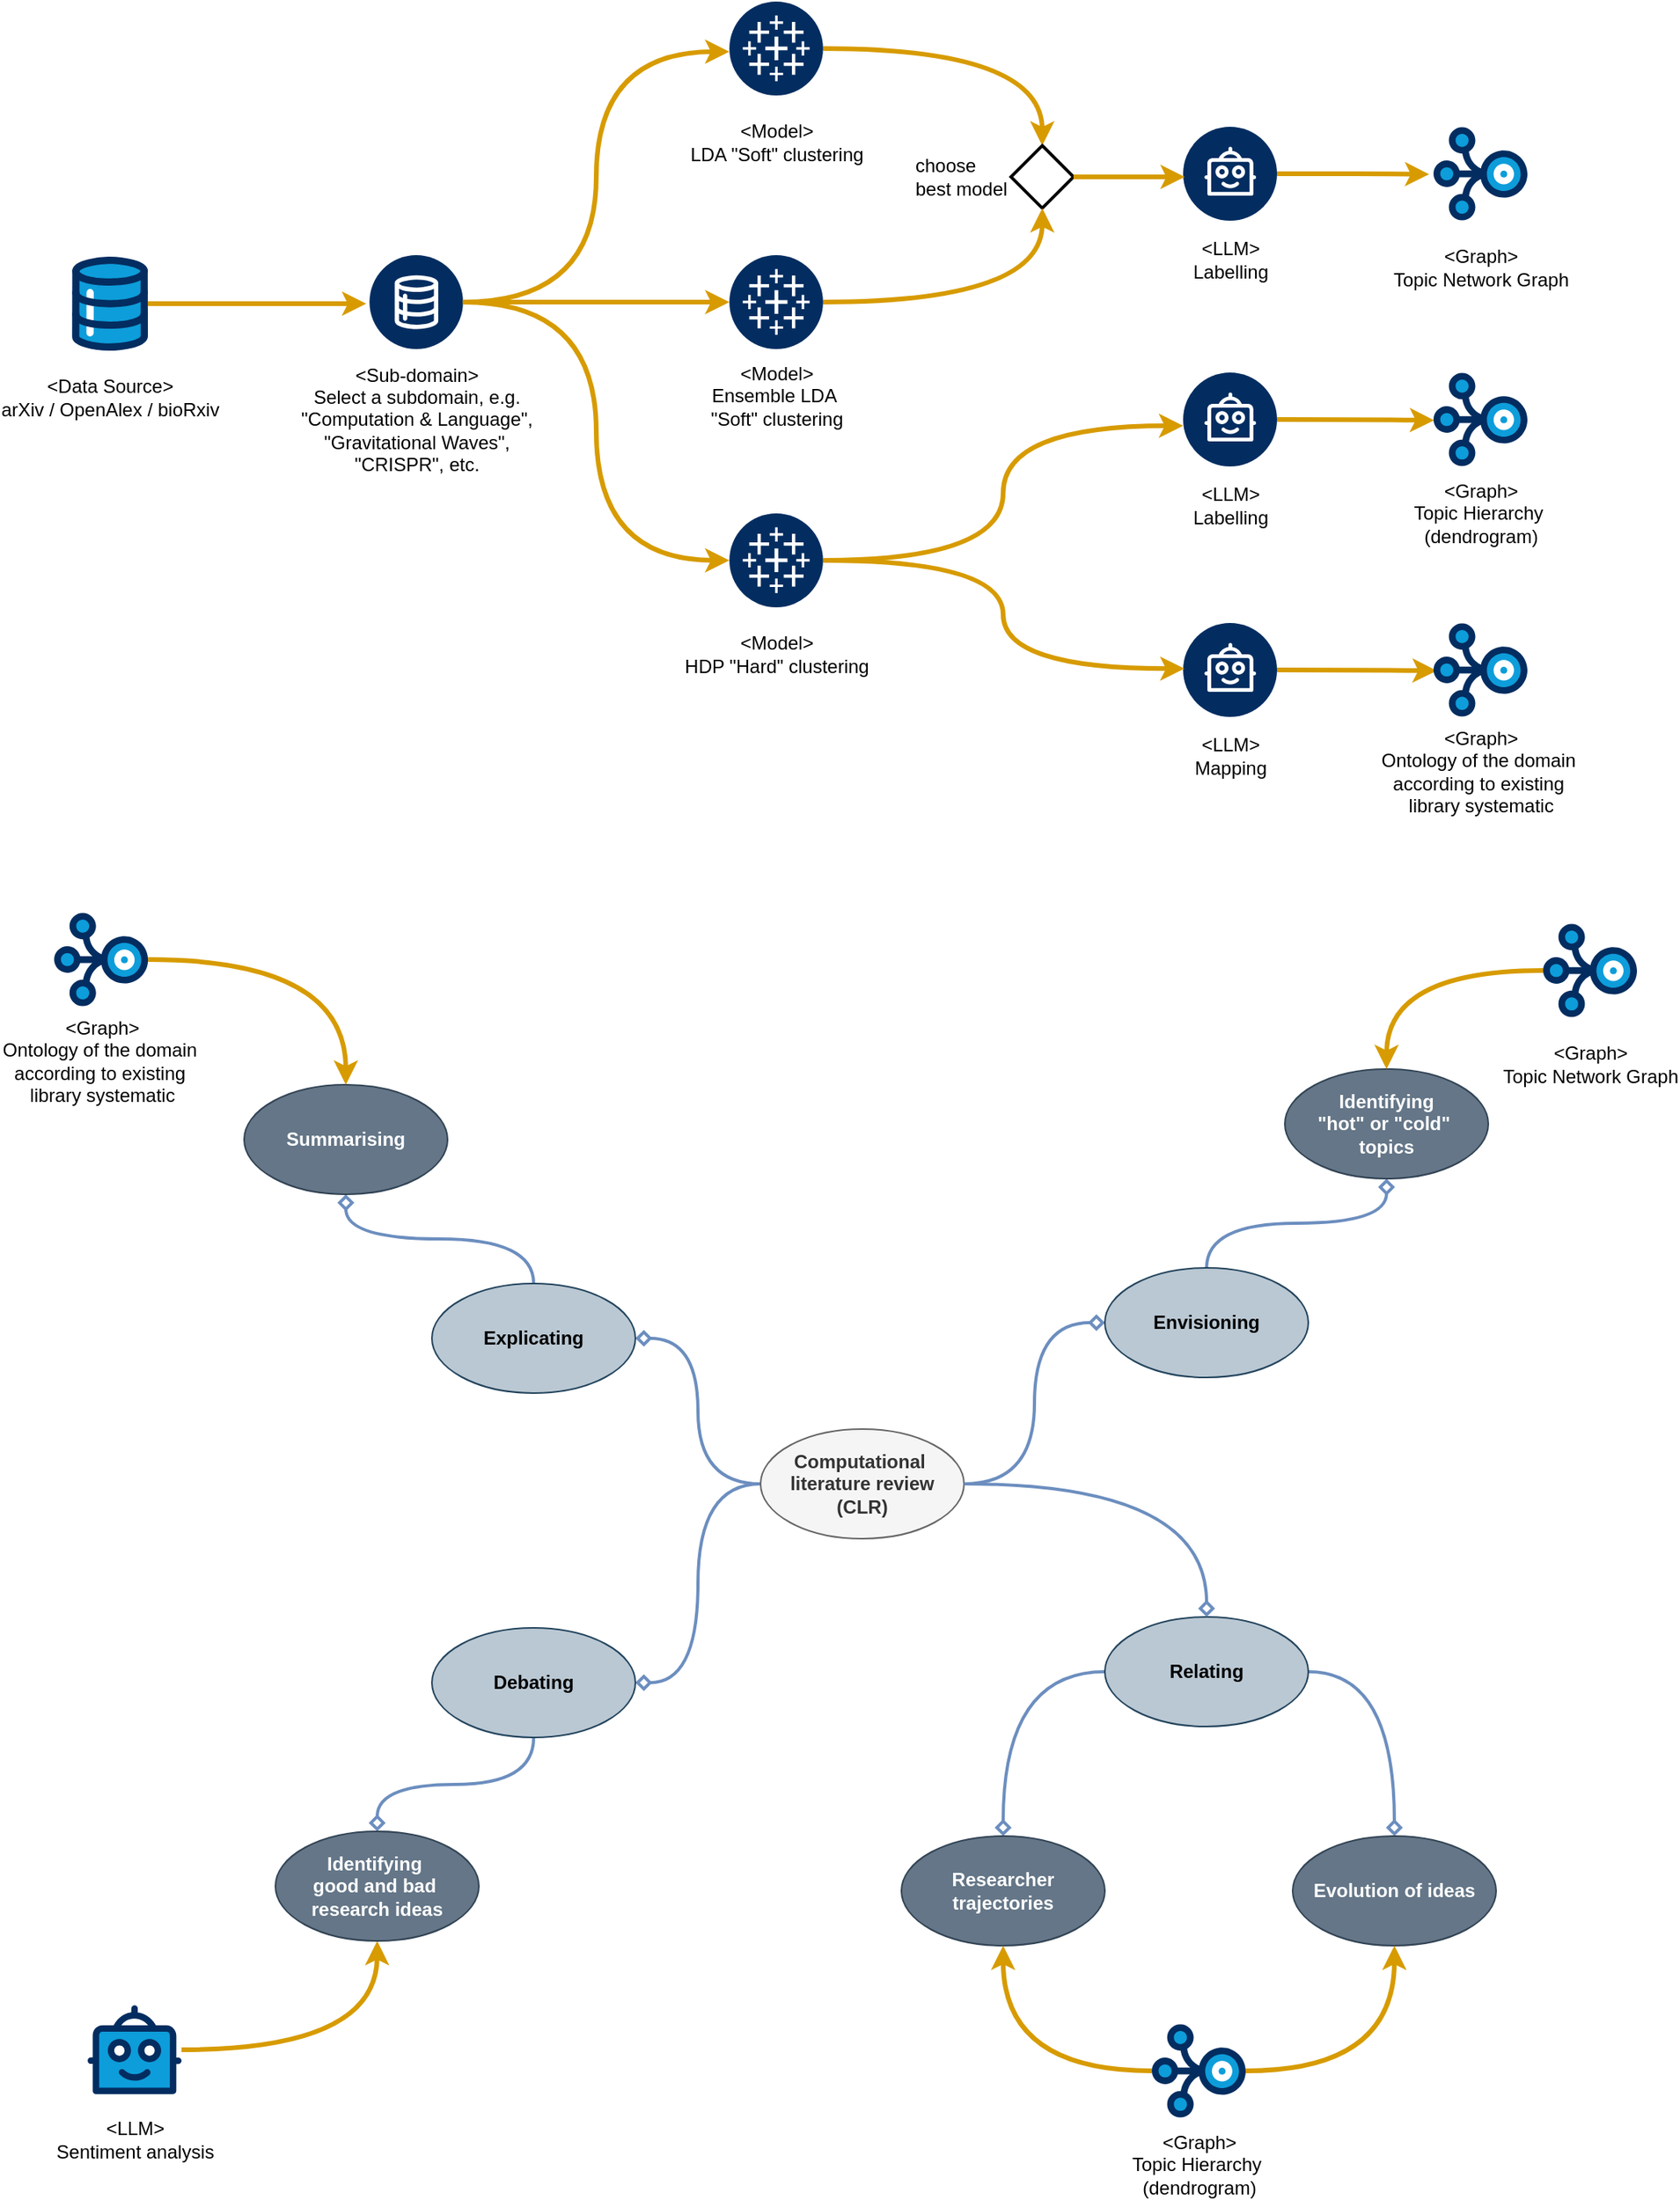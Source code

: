 <mxfile version="24.6.3" type="device">
  <diagram name="Seite-1" id="2-wBpT7mCzbCMWG4dMQq">
    <mxGraphModel dx="1637" dy="1306" grid="1" gridSize="10" guides="1" tooltips="1" connect="1" arrows="1" fold="1" page="1" pageScale="1" pageWidth="1169" pageHeight="1654" math="0" shadow="0">
      <root>
        <mxCell id="0" />
        <mxCell id="1" parent="0" />
        <mxCell id="qY6olwv1gNWJPyVqWQlO-2" value="&lt;div&gt;&amp;lt;Data Source&amp;gt;&lt;/div&gt;&lt;div&gt;arXiv / OpenAlex / bioRxiv&lt;br&gt;&lt;/div&gt;" style="verticalLabelPosition=bottom;aspect=fixed;html=1;shape=mxgraph.salesforce.data;" vertex="1" parent="1">
          <mxGeometry x="60" y="331" width="48.6" height="60" as="geometry" />
        </mxCell>
        <mxCell id="qY6olwv1gNWJPyVqWQlO-3" value="&lt;div&gt;&amp;lt;Sub-domain&amp;gt;&lt;/div&gt;&lt;div&gt;Select a subdomain, e.g.&lt;/div&gt;&lt;div&gt;&quot;Computation &amp;amp; Language&quot;,&lt;/div&gt;&lt;div&gt;&quot;Gravitational Waves&quot;,&lt;/div&gt;&lt;div&gt;&quot;CRISPR&quot;, etc.&lt;/div&gt;" style="verticalLabelPosition=bottom;aspect=fixed;html=1;shape=mxgraph.salesforce.data2;spacingTop=29;" vertex="1" parent="1">
          <mxGeometry x="250" y="330" width="60" height="60" as="geometry" />
        </mxCell>
        <mxCell id="qY6olwv1gNWJPyVqWQlO-6" style="edgeStyle=orthogonalEdgeStyle;rounded=0;orthogonalLoop=1;jettySize=auto;html=1;entryX=-0.035;entryY=0.517;entryDx=0;entryDy=0;entryPerimeter=0;curved=1;strokeWidth=3;fillColor=#ffe6cc;strokeColor=#d79b00;" edge="1" parent="1" source="qY6olwv1gNWJPyVqWQlO-2" target="qY6olwv1gNWJPyVqWQlO-3">
          <mxGeometry relative="1" as="geometry" />
        </mxCell>
        <mxCell id="qY6olwv1gNWJPyVqWQlO-16" style="edgeStyle=orthogonalEdgeStyle;rounded=0;orthogonalLoop=1;jettySize=auto;html=1;entryX=0.5;entryY=0;entryDx=0;entryDy=0;curved=1;strokeWidth=3;fillColor=#ffe6cc;strokeColor=#d79b00;" edge="1" parent="1" source="qY6olwv1gNWJPyVqWQlO-33" target="qY6olwv1gNWJPyVqWQlO-32">
          <mxGeometry relative="1" as="geometry">
            <mxPoint x="549.887" y="190" as="sourcePoint" />
          </mxGeometry>
        </mxCell>
        <mxCell id="qY6olwv1gNWJPyVqWQlO-21" value="&lt;div&gt;&amp;lt;LLM&amp;gt;&lt;/div&gt;&lt;div&gt;Labelling&lt;br&gt;&lt;/div&gt;" style="verticalLabelPosition=bottom;aspect=fixed;html=1;shape=mxgraph.salesforce.bots2;spacingTop=-10;" vertex="1" parent="1">
          <mxGeometry x="770" y="248" width="60" height="60" as="geometry" />
        </mxCell>
        <mxCell id="qY6olwv1gNWJPyVqWQlO-22" value="&lt;div&gt;&amp;lt;LLM&amp;gt;&lt;/div&gt;&lt;div&gt;Labelling&lt;br&gt;&lt;/div&gt;" style="verticalLabelPosition=bottom;aspect=fixed;html=1;shape=mxgraph.salesforce.bots2;spacingTop=-10;" vertex="1" parent="1">
          <mxGeometry x="770" y="405" width="60" height="60" as="geometry" />
        </mxCell>
        <mxCell id="qY6olwv1gNWJPyVqWQlO-23" value="&lt;div&gt;&amp;lt;LLM&amp;gt;&lt;/div&gt;&lt;div&gt;Mapping&lt;br&gt;&lt;/div&gt;" style="verticalLabelPosition=bottom;aspect=fixed;html=1;shape=mxgraph.salesforce.bots2;spacingTop=-10;" vertex="1" parent="1">
          <mxGeometry x="770" y="565" width="60" height="60" as="geometry" />
        </mxCell>
        <mxCell id="qY6olwv1gNWJPyVqWQlO-24" style="edgeStyle=orthogonalEdgeStyle;rounded=0;orthogonalLoop=1;jettySize=auto;html=1;entryX=-0.001;entryY=0.533;entryDx=0;entryDy=0;entryPerimeter=0;curved=1;strokeWidth=3;fillColor=#ffe6cc;strokeColor=#d79b00;" edge="1" parent="1" source="qY6olwv1gNWJPyVqWQlO-3" target="qY6olwv1gNWJPyVqWQlO-33">
          <mxGeometry relative="1" as="geometry">
            <mxPoint x="491.01" y="194.02" as="targetPoint" />
          </mxGeometry>
        </mxCell>
        <mxCell id="qY6olwv1gNWJPyVqWQlO-25" style="edgeStyle=orthogonalEdgeStyle;rounded=0;orthogonalLoop=1;jettySize=auto;html=1;strokeWidth=3;fillColor=#ffe6cc;strokeColor=#d79b00;" edge="1" parent="1" source="qY6olwv1gNWJPyVqWQlO-3" target="qY6olwv1gNWJPyVqWQlO-34">
          <mxGeometry relative="1" as="geometry">
            <mxPoint x="450" y="360" as="targetPoint" />
          </mxGeometry>
        </mxCell>
        <mxCell id="qY6olwv1gNWJPyVqWQlO-27" style="edgeStyle=orthogonalEdgeStyle;rounded=0;orthogonalLoop=1;jettySize=auto;html=1;entryX=0.034;entryY=0.509;entryDx=0;entryDy=0;entryPerimeter=0;curved=1;strokeWidth=3;fillColor=#ffe6cc;strokeColor=#d79b00;" edge="1" parent="1" source="qY6olwv1gNWJPyVqWQlO-23" target="qY6olwv1gNWJPyVqWQlO-40">
          <mxGeometry relative="1" as="geometry">
            <mxPoint x="848.98" y="596.015" as="targetPoint" />
          </mxGeometry>
        </mxCell>
        <mxCell id="qY6olwv1gNWJPyVqWQlO-28" style="edgeStyle=orthogonalEdgeStyle;rounded=0;orthogonalLoop=1;jettySize=auto;html=1;entryX=0;entryY=0.567;entryDx=0;entryDy=0;entryPerimeter=0;curved=1;strokeWidth=3;fillColor=#ffe6cc;strokeColor=#d79b00;" edge="1" parent="1" source="qY6olwv1gNWJPyVqWQlO-36" target="qY6olwv1gNWJPyVqWQlO-22">
          <mxGeometry relative="1" as="geometry">
            <mxPoint x="549.887" y="520" as="sourcePoint" />
          </mxGeometry>
        </mxCell>
        <mxCell id="qY6olwv1gNWJPyVqWQlO-29" style="edgeStyle=orthogonalEdgeStyle;rounded=0;orthogonalLoop=1;jettySize=auto;html=1;entryX=0.006;entryY=0.509;entryDx=0;entryDy=0;entryPerimeter=0;curved=1;strokeWidth=3;fillColor=#ffe6cc;strokeColor=#d79b00;" edge="1" parent="1" source="qY6olwv1gNWJPyVqWQlO-22" target="qY6olwv1gNWJPyVqWQlO-41">
          <mxGeometry relative="1" as="geometry">
            <mxPoint x="850" y="429.971" as="targetPoint" />
          </mxGeometry>
        </mxCell>
        <mxCell id="qY6olwv1gNWJPyVqWQlO-32" value="&lt;div align=&quot;left&quot;&gt;&lt;span style=&quot;background-color: rgb(255, 255, 255);&quot;&gt;choose&amp;nbsp;&lt;/span&gt;&lt;/div&gt;&lt;div align=&quot;left&quot;&gt;&lt;span style=&quot;background-color: rgb(255, 255, 255);&quot;&gt;best model&lt;/span&gt;&lt;/div&gt;" style="rhombus;html=1;strokeWidth=2;spacingRight=0;align=left;spacingLeft=-63;" vertex="1" parent="1">
          <mxGeometry x="660" y="260" width="40" height="40" as="geometry" />
        </mxCell>
        <mxCell id="qY6olwv1gNWJPyVqWQlO-33" value="&lt;div&gt;&amp;lt;Model&amp;gt;&lt;/div&gt;&lt;div&gt;LDA &quot;Soft&quot; clustering&lt;br&gt;&lt;/div&gt;" style="verticalLabelPosition=bottom;aspect=fixed;html=1;shape=mxgraph.salesforce.analytics2;" vertex="1" parent="1">
          <mxGeometry x="480" y="168" width="60" height="60" as="geometry" />
        </mxCell>
        <mxCell id="qY6olwv1gNWJPyVqWQlO-44" style="edgeStyle=orthogonalEdgeStyle;rounded=0;orthogonalLoop=1;jettySize=auto;html=1;entryX=0.5;entryY=1;entryDx=0;entryDy=0;curved=1;strokeWidth=3;fillColor=#ffe6cc;strokeColor=#d79b00;" edge="1" parent="1" source="qY6olwv1gNWJPyVqWQlO-34" target="qY6olwv1gNWJPyVqWQlO-32">
          <mxGeometry relative="1" as="geometry" />
        </mxCell>
        <mxCell id="qY6olwv1gNWJPyVqWQlO-34" value="&lt;div&gt;&amp;lt;Model&amp;gt;&lt;/div&gt;&lt;div&gt;Ensemble LDA&amp;nbsp;&lt;/div&gt;&lt;div&gt;&quot;Soft&quot; clustering&lt;br&gt;&lt;/div&gt;" style="verticalLabelPosition=bottom;aspect=fixed;html=1;shape=mxgraph.salesforce.analytics2;" vertex="1" parent="1">
          <mxGeometry x="480" y="330" width="60" height="60" as="geometry" />
        </mxCell>
        <mxCell id="qY6olwv1gNWJPyVqWQlO-36" value="&lt;div&gt;&amp;lt;Model&amp;gt;&lt;/div&gt;&lt;div&gt;HDP &quot;Hard&quot; clustering&lt;br&gt;&lt;/div&gt;" style="verticalLabelPosition=bottom;aspect=fixed;html=1;shape=mxgraph.salesforce.analytics2;fillColor=none;strokeColor=#CC00CC;" vertex="1" parent="1">
          <mxGeometry x="480" y="495" width="60" height="60" as="geometry" />
        </mxCell>
        <mxCell id="qY6olwv1gNWJPyVqWQlO-37" style="edgeStyle=orthogonalEdgeStyle;rounded=0;orthogonalLoop=1;jettySize=auto;html=1;entryX=-0.001;entryY=0.5;entryDx=0;entryDy=0;entryPerimeter=0;curved=1;strokeWidth=3;fillColor=#ffe6cc;strokeColor=#d79b00;" edge="1" parent="1" source="qY6olwv1gNWJPyVqWQlO-3" target="qY6olwv1gNWJPyVqWQlO-36">
          <mxGeometry relative="1" as="geometry" />
        </mxCell>
        <mxCell id="qY6olwv1gNWJPyVqWQlO-39" style="edgeStyle=orthogonalEdgeStyle;rounded=0;orthogonalLoop=1;jettySize=auto;html=1;entryX=0.014;entryY=0.486;entryDx=0;entryDy=0;entryPerimeter=0;curved=1;fillColor=#ffe6cc;strokeColor=#d79b00;strokeWidth=3;" edge="1" parent="1" source="qY6olwv1gNWJPyVqWQlO-36" target="qY6olwv1gNWJPyVqWQlO-23">
          <mxGeometry relative="1" as="geometry" />
        </mxCell>
        <mxCell id="qY6olwv1gNWJPyVqWQlO-40" value="&lt;div&gt;&amp;lt;Graph&amp;gt;&lt;/div&gt;&lt;div&gt;Ontology of the domain&amp;nbsp;&lt;/div&gt;&lt;div&gt;according to existing&amp;nbsp;&lt;/div&gt;&lt;div&gt;library systematic&lt;/div&gt;" style="verticalLabelPosition=bottom;aspect=fixed;html=1;shape=mxgraph.salesforce.stream;spacingTop=10;" vertex="1" parent="1">
          <mxGeometry x="930" y="565" width="60" height="60" as="geometry" />
        </mxCell>
        <mxCell id="qY6olwv1gNWJPyVqWQlO-41" value="&lt;div&gt;&amp;lt;Graph&amp;gt;&lt;/div&gt;&lt;div&gt;Topic Hierarchy&amp;nbsp;&lt;/div&gt;&lt;div&gt;(dendrogram)&lt;/div&gt;" style="verticalLabelPosition=bottom;aspect=fixed;html=1;shape=mxgraph.salesforce.stream;" vertex="1" parent="1">
          <mxGeometry x="930" y="405" width="60" height="60" as="geometry" />
        </mxCell>
        <mxCell id="qY6olwv1gNWJPyVqWQlO-42" value="&lt;div&gt;&amp;lt;Graph&amp;gt;&lt;/div&gt;Topic Network Graph" style="verticalLabelPosition=bottom;aspect=fixed;html=1;shape=mxgraph.salesforce.stream;" vertex="1" parent="1">
          <mxGeometry x="930" y="248" width="60" height="60" as="geometry" />
        </mxCell>
        <mxCell id="qY6olwv1gNWJPyVqWQlO-45" style="edgeStyle=orthogonalEdgeStyle;rounded=0;orthogonalLoop=1;jettySize=auto;html=1;entryX=0.017;entryY=0.534;entryDx=0;entryDy=0;entryPerimeter=0;strokeWidth=3;fillColor=#ffe6cc;strokeColor=#d79b00;" edge="1" parent="1" source="qY6olwv1gNWJPyVqWQlO-32" target="qY6olwv1gNWJPyVqWQlO-21">
          <mxGeometry relative="1" as="geometry" />
        </mxCell>
        <mxCell id="qY6olwv1gNWJPyVqWQlO-46" style="edgeStyle=orthogonalEdgeStyle;rounded=0;orthogonalLoop=1;jettySize=auto;html=1;entryX=-0.046;entryY=0.506;entryDx=0;entryDy=0;entryPerimeter=0;strokeWidth=3;fillColor=#ffe6cc;strokeColor=#d79b00;" edge="1" parent="1" source="qY6olwv1gNWJPyVqWQlO-21" target="qY6olwv1gNWJPyVqWQlO-42">
          <mxGeometry relative="1" as="geometry" />
        </mxCell>
        <mxCell id="qY6olwv1gNWJPyVqWQlO-50" style="edgeStyle=orthogonalEdgeStyle;rounded=0;orthogonalLoop=1;jettySize=auto;html=1;startArrow=none;endArrow=diamond;segment=10;curved=1;sourcePerimeterSpacing=0;targetPerimeterSpacing=0;entryX=1;entryY=0.5;entryDx=0;entryDy=0;strokeWidth=2;fillColor=#dae8fc;strokeColor=#6c8ebf;startFill=0;endFill=0;" edge="1" parent="1" source="qY6olwv1gNWJPyVqWQlO-47" target="qY6olwv1gNWJPyVqWQlO-48">
          <mxGeometry relative="1" as="geometry" />
        </mxCell>
        <mxCell id="qY6olwv1gNWJPyVqWQlO-56" style="edgeStyle=orthogonalEdgeStyle;rounded=0;orthogonalLoop=1;jettySize=auto;html=1;startArrow=none;endArrow=diamond;segment=10;curved=1;sourcePerimeterSpacing=0;targetPerimeterSpacing=0;entryX=0;entryY=0.5;entryDx=0;entryDy=0;endFill=0;strokeWidth=2;fillColor=#dae8fc;strokeColor=#6c8ebf;" edge="1" parent="1" source="qY6olwv1gNWJPyVqWQlO-47" target="qY6olwv1gNWJPyVqWQlO-55">
          <mxGeometry relative="1" as="geometry" />
        </mxCell>
        <mxCell id="qY6olwv1gNWJPyVqWQlO-71" style="edgeStyle=orthogonalEdgeStyle;rounded=0;orthogonalLoop=1;jettySize=auto;html=1;startArrow=none;endArrow=diamond;segment=10;curved=1;sourcePerimeterSpacing=0;targetPerimeterSpacing=0;entryX=1;entryY=0.5;entryDx=0;entryDy=0;endFill=0;strokeWidth=2;fillColor=#dae8fc;strokeColor=#6c8ebf;" edge="1" parent="1" source="qY6olwv1gNWJPyVqWQlO-47" target="qY6olwv1gNWJPyVqWQlO-70">
          <mxGeometry relative="1" as="geometry" />
        </mxCell>
        <mxCell id="qY6olwv1gNWJPyVqWQlO-47" value="&lt;div&gt;Computational&amp;nbsp;&lt;/div&gt;&lt;div&gt;literature review&lt;/div&gt;&lt;div&gt;(CLR)&lt;br&gt;&lt;/div&gt;" style="ellipse;whiteSpace=wrap;html=1;align=center;newEdgeStyle={&quot;edgeStyle&quot;:&quot;entityRelationEdgeStyle&quot;,&quot;startArrow&quot;:&quot;none&quot;,&quot;endArrow&quot;:&quot;none&quot;,&quot;segment&quot;:10,&quot;curved&quot;:1,&quot;sourcePerimeterSpacing&quot;:0,&quot;targetPerimeterSpacing&quot;:0};treeFolding=1;treeMoving=1;fillColor=#f5f5f5;strokeColor=#666666;fontStyle=1;fontColor=#333333;" vertex="1" parent="1">
          <mxGeometry x="500" y="1080" width="130" height="70" as="geometry" />
        </mxCell>
        <mxCell id="qY6olwv1gNWJPyVqWQlO-52" style="edgeStyle=orthogonalEdgeStyle;rounded=0;orthogonalLoop=1;jettySize=auto;html=1;startArrow=none;endArrow=diamond;segment=10;curved=1;sourcePerimeterSpacing=0;targetPerimeterSpacing=0;entryX=0.5;entryY=1;entryDx=0;entryDy=0;strokeWidth=2;fillColor=#dae8fc;strokeColor=#6c8ebf;startFill=0;endFill=0;" edge="1" parent="1" source="qY6olwv1gNWJPyVqWQlO-48" target="qY6olwv1gNWJPyVqWQlO-51">
          <mxGeometry relative="1" as="geometry" />
        </mxCell>
        <mxCell id="qY6olwv1gNWJPyVqWQlO-48" value="Explicating" style="ellipse;whiteSpace=wrap;html=1;align=center;newEdgeStyle={&quot;edgeStyle&quot;:&quot;entityRelationEdgeStyle&quot;,&quot;startArrow&quot;:&quot;none&quot;,&quot;endArrow&quot;:&quot;none&quot;,&quot;segment&quot;:10,&quot;curved&quot;:1,&quot;sourcePerimeterSpacing&quot;:0,&quot;targetPerimeterSpacing&quot;:0};treeFolding=1;treeMoving=1;fillColor=#bac8d3;strokeColor=#23445d;fontStyle=1;" vertex="1" parent="1">
          <mxGeometry x="290" y="987" width="130" height="70" as="geometry" />
        </mxCell>
        <mxCell id="qY6olwv1gNWJPyVqWQlO-51" value="Summarising" style="ellipse;whiteSpace=wrap;html=1;align=center;newEdgeStyle={&quot;edgeStyle&quot;:&quot;entityRelationEdgeStyle&quot;,&quot;startArrow&quot;:&quot;none&quot;,&quot;endArrow&quot;:&quot;none&quot;,&quot;segment&quot;:10,&quot;curved&quot;:1,&quot;sourcePerimeterSpacing&quot;:0,&quot;targetPerimeterSpacing&quot;:0};treeFolding=1;treeMoving=1;fillColor=#647687;strokeColor=#314354;fontStyle=1;fontColor=#ffffff;" vertex="1" parent="1">
          <mxGeometry x="170" y="860" width="130" height="70" as="geometry" />
        </mxCell>
        <mxCell id="qY6olwv1gNWJPyVqWQlO-54" style="edgeStyle=orthogonalEdgeStyle;rounded=0;orthogonalLoop=1;jettySize=auto;html=1;entryX=0.5;entryY=0;entryDx=0;entryDy=0;curved=1;fillColor=#ffe6cc;strokeColor=#d79b00;strokeWidth=3;" edge="1" parent="1" source="qY6olwv1gNWJPyVqWQlO-53" target="qY6olwv1gNWJPyVqWQlO-51">
          <mxGeometry relative="1" as="geometry" />
        </mxCell>
        <mxCell id="qY6olwv1gNWJPyVqWQlO-53" value="&lt;div&gt;&amp;lt;Graph&amp;gt;&lt;/div&gt;&lt;div&gt;Ontology of the domain&amp;nbsp;&lt;/div&gt;&lt;div&gt;according to existing&amp;nbsp;&lt;/div&gt;&lt;div&gt;library systematic&lt;/div&gt;" style="verticalLabelPosition=bottom;aspect=fixed;html=1;shape=mxgraph.salesforce.stream;spacingTop=10;" vertex="1" parent="1">
          <mxGeometry x="48.6" y="750" width="60" height="60" as="geometry" />
        </mxCell>
        <mxCell id="qY6olwv1gNWJPyVqWQlO-58" style="edgeStyle=orthogonalEdgeStyle;rounded=0;orthogonalLoop=1;jettySize=auto;html=1;startArrow=none;endArrow=diamond;segment=10;curved=1;sourcePerimeterSpacing=0;targetPerimeterSpacing=0;entryX=0.5;entryY=1;entryDx=0;entryDy=0;strokeWidth=2;fillColor=#dae8fc;strokeColor=#6c8ebf;endFill=0;exitX=0.5;exitY=0;exitDx=0;exitDy=0;" edge="1" parent="1" source="qY6olwv1gNWJPyVqWQlO-55" target="qY6olwv1gNWJPyVqWQlO-57">
          <mxGeometry relative="1" as="geometry" />
        </mxCell>
        <mxCell id="qY6olwv1gNWJPyVqWQlO-55" value="Envisioning" style="ellipse;whiteSpace=wrap;html=1;align=center;newEdgeStyle={&quot;edgeStyle&quot;:&quot;entityRelationEdgeStyle&quot;,&quot;startArrow&quot;:&quot;none&quot;,&quot;endArrow&quot;:&quot;none&quot;,&quot;segment&quot;:10,&quot;curved&quot;:1,&quot;sourcePerimeterSpacing&quot;:0,&quot;targetPerimeterSpacing&quot;:0};treeFolding=1;treeMoving=1;fillColor=#bac8d3;strokeColor=#23445d;fontStyle=1;" vertex="1" parent="1">
          <mxGeometry x="720" y="977" width="130" height="70" as="geometry" />
        </mxCell>
        <mxCell id="qY6olwv1gNWJPyVqWQlO-57" value="&lt;div&gt;Identifying&lt;/div&gt;&lt;div&gt;&quot;hot&quot; or &quot;cold&quot;&amp;nbsp;&lt;/div&gt;&lt;div&gt;topics&lt;br&gt;&lt;/div&gt;" style="ellipse;whiteSpace=wrap;html=1;align=center;newEdgeStyle={&quot;edgeStyle&quot;:&quot;entityRelationEdgeStyle&quot;,&quot;startArrow&quot;:&quot;none&quot;,&quot;endArrow&quot;:&quot;none&quot;,&quot;segment&quot;:10,&quot;curved&quot;:1,&quot;sourcePerimeterSpacing&quot;:0,&quot;targetPerimeterSpacing&quot;:0};treeFolding=1;treeMoving=1;fillColor=#647687;strokeColor=#314354;fontStyle=1;fontColor=#ffffff;" vertex="1" parent="1">
          <mxGeometry x="835" y="850" width="130" height="70" as="geometry" />
        </mxCell>
        <mxCell id="qY6olwv1gNWJPyVqWQlO-60" style="edgeStyle=orthogonalEdgeStyle;rounded=0;orthogonalLoop=1;jettySize=auto;html=1;entryX=0.5;entryY=0;entryDx=0;entryDy=0;curved=1;fillColor=#ffe6cc;strokeColor=#d79b00;strokeWidth=3;" edge="1" parent="1" source="qY6olwv1gNWJPyVqWQlO-59" target="qY6olwv1gNWJPyVqWQlO-57">
          <mxGeometry relative="1" as="geometry" />
        </mxCell>
        <mxCell id="qY6olwv1gNWJPyVqWQlO-59" value="&lt;div&gt;&amp;lt;Graph&amp;gt;&lt;/div&gt;Topic Network Graph" style="verticalLabelPosition=bottom;aspect=fixed;html=1;shape=mxgraph.salesforce.stream;" vertex="1" parent="1">
          <mxGeometry x="1000" y="757" width="60" height="60" as="geometry" />
        </mxCell>
        <mxCell id="qY6olwv1gNWJPyVqWQlO-64" value="" style="edgeStyle=orthogonalEdgeStyle;rounded=0;orthogonalLoop=1;jettySize=auto;html=1;startArrow=none;endArrow=diamond;segment=10;curved=1;sourcePerimeterSpacing=0;targetPerimeterSpacing=0;exitX=1;exitY=0.5;exitDx=0;exitDy=0;strokeWidth=2;fillColor=#dae8fc;strokeColor=#6c8ebf;endFill=0;" edge="1" parent="1" source="qY6olwv1gNWJPyVqWQlO-61" target="qY6olwv1gNWJPyVqWQlO-63">
          <mxGeometry relative="1" as="geometry" />
        </mxCell>
        <mxCell id="qY6olwv1gNWJPyVqWQlO-66" style="edgeStyle=orthogonalEdgeStyle;rounded=0;orthogonalLoop=1;jettySize=auto;html=1;startArrow=none;endArrow=diamond;segment=10;curved=1;sourcePerimeterSpacing=0;targetPerimeterSpacing=0;entryX=0.5;entryY=0;entryDx=0;entryDy=0;exitX=0;exitY=0.5;exitDx=0;exitDy=0;strokeWidth=2;fillColor=#dae8fc;strokeColor=#6c8ebf;endFill=0;" edge="1" parent="1" source="qY6olwv1gNWJPyVqWQlO-61" target="qY6olwv1gNWJPyVqWQlO-65">
          <mxGeometry relative="1" as="geometry" />
        </mxCell>
        <mxCell id="qY6olwv1gNWJPyVqWQlO-61" value="Relating" style="ellipse;whiteSpace=wrap;html=1;align=center;newEdgeStyle={&quot;edgeStyle&quot;:&quot;entityRelationEdgeStyle&quot;,&quot;startArrow&quot;:&quot;none&quot;,&quot;endArrow&quot;:&quot;none&quot;,&quot;segment&quot;:10,&quot;curved&quot;:1,&quot;sourcePerimeterSpacing&quot;:0,&quot;targetPerimeterSpacing&quot;:0};treeFolding=1;treeMoving=1;fillColor=#bac8d3;strokeColor=#23445d;fontStyle=1;" vertex="1" parent="1">
          <mxGeometry x="720" y="1200" width="130" height="70" as="geometry" />
        </mxCell>
        <mxCell id="qY6olwv1gNWJPyVqWQlO-62" style="edgeStyle=orthogonalEdgeStyle;rounded=0;orthogonalLoop=1;jettySize=auto;html=1;startArrow=none;endArrow=diamond;segment=10;curved=1;sourcePerimeterSpacing=0;targetPerimeterSpacing=0;entryX=0.5;entryY=0;entryDx=0;entryDy=0;strokeWidth=2;fillColor=#dae8fc;strokeColor=#6c8ebf;endFill=0;" edge="1" parent="1" source="qY6olwv1gNWJPyVqWQlO-47" target="qY6olwv1gNWJPyVqWQlO-61">
          <mxGeometry relative="1" as="geometry" />
        </mxCell>
        <mxCell id="qY6olwv1gNWJPyVqWQlO-63" value="Evolution of ideas" style="ellipse;whiteSpace=wrap;html=1;align=center;newEdgeStyle={&quot;edgeStyle&quot;:&quot;entityRelationEdgeStyle&quot;,&quot;startArrow&quot;:&quot;none&quot;,&quot;endArrow&quot;:&quot;none&quot;,&quot;segment&quot;:10,&quot;curved&quot;:1,&quot;sourcePerimeterSpacing&quot;:0,&quot;targetPerimeterSpacing&quot;:0};treeFolding=1;treeMoving=1;fillColor=#647687;strokeColor=#314354;fontStyle=1;fontColor=#ffffff;" vertex="1" parent="1">
          <mxGeometry x="840" y="1340" width="130" height="70" as="geometry" />
        </mxCell>
        <mxCell id="qY6olwv1gNWJPyVqWQlO-65" value="Researcher trajectories" style="ellipse;whiteSpace=wrap;html=1;align=center;newEdgeStyle={&quot;edgeStyle&quot;:&quot;entityRelationEdgeStyle&quot;,&quot;startArrow&quot;:&quot;none&quot;,&quot;endArrow&quot;:&quot;none&quot;,&quot;segment&quot;:10,&quot;curved&quot;:1,&quot;sourcePerimeterSpacing&quot;:0,&quot;targetPerimeterSpacing&quot;:0};treeFolding=1;treeMoving=1;fillColor=#647687;strokeColor=#314354;fontStyle=1;fontColor=#ffffff;strokeWidth=1;" vertex="1" parent="1">
          <mxGeometry x="590" y="1340" width="130" height="70" as="geometry" />
        </mxCell>
        <mxCell id="qY6olwv1gNWJPyVqWQlO-68" style="edgeStyle=orthogonalEdgeStyle;rounded=0;orthogonalLoop=1;jettySize=auto;html=1;entryX=0.5;entryY=1;entryDx=0;entryDy=0;curved=1;strokeWidth=3;fillColor=#ffe6cc;strokeColor=#d79b00;" edge="1" parent="1" source="qY6olwv1gNWJPyVqWQlO-67" target="qY6olwv1gNWJPyVqWQlO-63">
          <mxGeometry relative="1" as="geometry" />
        </mxCell>
        <mxCell id="qY6olwv1gNWJPyVqWQlO-69" style="edgeStyle=orthogonalEdgeStyle;rounded=0;orthogonalLoop=1;jettySize=auto;html=1;entryX=0.5;entryY=1;entryDx=0;entryDy=0;fillColor=#ffe6cc;strokeColor=#d79b00;strokeWidth=3;curved=1;" edge="1" parent="1" source="qY6olwv1gNWJPyVqWQlO-67" target="qY6olwv1gNWJPyVqWQlO-65">
          <mxGeometry relative="1" as="geometry" />
        </mxCell>
        <mxCell id="qY6olwv1gNWJPyVqWQlO-67" value="&lt;div&gt;&amp;lt;Graph&amp;gt;&lt;/div&gt;&lt;div&gt;Topic Hierarchy&amp;nbsp;&lt;/div&gt;&lt;div&gt;(dendrogram)&lt;/div&gt;" style="verticalLabelPosition=bottom;aspect=fixed;html=1;shape=mxgraph.salesforce.stream;" vertex="1" parent="1">
          <mxGeometry x="750" y="1460" width="60" height="60" as="geometry" />
        </mxCell>
        <mxCell id="qY6olwv1gNWJPyVqWQlO-76" style="edgeStyle=orthogonalEdgeStyle;rounded=0;orthogonalLoop=1;jettySize=auto;html=1;startArrow=none;endArrow=diamond;segment=10;curved=1;sourcePerimeterSpacing=0;targetPerimeterSpacing=0;entryX=0.5;entryY=0;entryDx=0;entryDy=0;exitX=0.5;exitY=1;exitDx=0;exitDy=0;strokeWidth=2;fillColor=#dae8fc;strokeColor=#6c8ebf;endFill=0;" edge="1" parent="1" source="qY6olwv1gNWJPyVqWQlO-70" target="qY6olwv1gNWJPyVqWQlO-75">
          <mxGeometry relative="1" as="geometry" />
        </mxCell>
        <mxCell id="qY6olwv1gNWJPyVqWQlO-70" value="Debating" style="ellipse;whiteSpace=wrap;html=1;align=center;newEdgeStyle={&quot;edgeStyle&quot;:&quot;entityRelationEdgeStyle&quot;,&quot;startArrow&quot;:&quot;none&quot;,&quot;endArrow&quot;:&quot;none&quot;,&quot;segment&quot;:10,&quot;curved&quot;:1,&quot;sourcePerimeterSpacing&quot;:0,&quot;targetPerimeterSpacing&quot;:0};treeFolding=1;treeMoving=1;fillColor=#bac8d3;strokeColor=#23445d;fontStyle=1;" vertex="1" parent="1">
          <mxGeometry x="290" y="1207" width="130" height="70" as="geometry" />
        </mxCell>
        <mxCell id="qY6olwv1gNWJPyVqWQlO-77" style="edgeStyle=orthogonalEdgeStyle;rounded=0;orthogonalLoop=1;jettySize=auto;html=1;entryX=0.5;entryY=1;entryDx=0;entryDy=0;curved=1;fillColor=#ffe6cc;strokeColor=#d79b00;strokeWidth=3;" edge="1" parent="1" source="qY6olwv1gNWJPyVqWQlO-74" target="qY6olwv1gNWJPyVqWQlO-75">
          <mxGeometry relative="1" as="geometry" />
        </mxCell>
        <mxCell id="qY6olwv1gNWJPyVqWQlO-74" value="&lt;div&gt;&amp;lt;LLM&amp;gt;&lt;/div&gt;&lt;div&gt;Sentiment analysis&lt;br&gt;&lt;/div&gt;" style="verticalLabelPosition=bottom;aspect=fixed;html=1;shape=mxgraph.salesforce.bots;" vertex="1" parent="1">
          <mxGeometry x="70" y="1448" width="60" height="57" as="geometry" />
        </mxCell>
        <mxCell id="qY6olwv1gNWJPyVqWQlO-75" value="&lt;div&gt;Identifying&amp;nbsp;&lt;/div&gt;&lt;div&gt;good and bad&amp;nbsp;&lt;/div&gt;&lt;div&gt;research ideas&lt;/div&gt;" style="ellipse;whiteSpace=wrap;html=1;align=center;newEdgeStyle={&quot;edgeStyle&quot;:&quot;entityRelationEdgeStyle&quot;,&quot;startArrow&quot;:&quot;none&quot;,&quot;endArrow&quot;:&quot;none&quot;,&quot;segment&quot;:10,&quot;curved&quot;:1,&quot;sourcePerimeterSpacing&quot;:0,&quot;targetPerimeterSpacing&quot;:0};treeFolding=1;treeMoving=1;fillColor=#647687;strokeColor=#314354;fontStyle=1;fontColor=#ffffff;" vertex="1" parent="1">
          <mxGeometry x="190" y="1337" width="130" height="70" as="geometry" />
        </mxCell>
      </root>
    </mxGraphModel>
  </diagram>
</mxfile>
